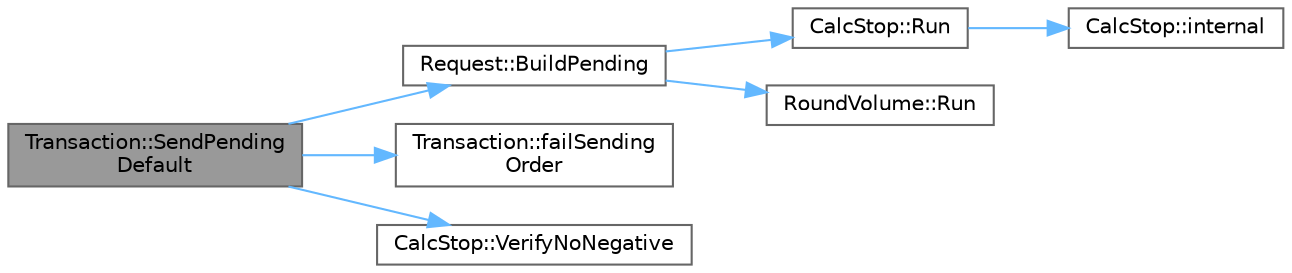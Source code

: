 digraph "Transaction::SendPendingDefault"
{
 // LATEX_PDF_SIZE
  bgcolor="transparent";
  edge [fontname=Helvetica,fontsize=10,labelfontname=Helvetica,labelfontsize=10];
  node [fontname=Helvetica,fontsize=10,shape=box,height=0.2,width=0.4];
  rankdir="LR";
  Node1 [id="Node000001",label="Transaction::SendPending\lDefault",height=0.2,width=0.4,color="gray40", fillcolor="grey60", style="filled", fontcolor="black",tooltip="Sends a pending order with default parameters for the transaction."];
  Node1 -> Node2 [id="edge1_Node000001_Node000002",color="steelblue1",style="solid",tooltip=" "];
  Node2 [id="Node000002",label="Request::BuildPending",height=0.2,width=0.4,color="grey40", fillcolor="white", style="filled",URL="$class_request.html#a2713db694f975e5a362423a33c9bbf47",tooltip="Builds a pending order."];
  Node2 -> Node3 [id="edge2_Node000002_Node000003",color="steelblue1",style="solid",tooltip=" "];
  Node3 [id="Node000003",label="CalcStop::Run",height=0.2,width=0.4,color="grey40", fillcolor="white", style="filled",URL="$class_calc_stop.html#a48df6835c86088711aef2fd9e433dc2f",tooltip="Calculates the stop price based on provided parameters."];
  Node3 -> Node4 [id="edge3_Node000003_Node000004",color="steelblue1",style="solid",tooltip=" "];
  Node4 [id="Node000004",label="CalcStop::internal",height=0.2,width=0.4,color="grey40", fillcolor="white", style="filled",URL="$class_calc_stop.html#a341995d46452013451d87f5cac5c7f82",tooltip="Internal function to calculate stop loss or take profit prices."];
  Node2 -> Node5 [id="edge4_Node000002_Node000005",color="steelblue1",style="solid",tooltip=" "];
  Node5 [id="Node000005",label="RoundVolume::Run",height=0.2,width=0.4,color="grey40", fillcolor="white", style="filled",URL="$class_round_volume.html#a45f0beb3cb5bb2ee36f21a9d47fb018c",tooltip="Rounds the given volume to the nearest volume step."];
  Node1 -> Node6 [id="edge5_Node000001_Node000006",color="steelblue1",style="solid",tooltip=" "];
  Node6 [id="Node000006",label="Transaction::failSending\lOrder",height=0.2,width=0.4,color="grey40", fillcolor="white", style="filled",URL="$class_transaction.html#af2d998b03401493a680a2650302a337a",tooltip="Returns a formatted string describing the failure of sending an order."];
  Node1 -> Node7 [id="edge6_Node000001_Node000007",color="steelblue1",style="solid",tooltip=" "];
  Node7 [id="Node000007",label="CalcStop::VerifyNoNegative",height=0.2,width=0.4,color="grey40", fillcolor="white", style="filled",URL="$class_calc_stop.html#a036331738814d6557980350f57b08743",tooltip="Verifies that a single price is not negative."];
}
